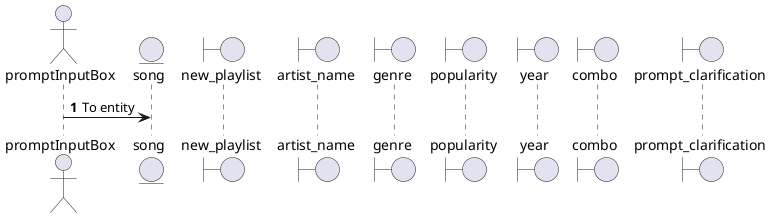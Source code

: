 @startuml
'https://plantuml.com/sequence-diagram

autonumber

actor promptInputBox as tempo
entity      song      as entities
boundary new_playlist as output
boundary artist_name as prompt1
boundary genre as prompt2
boundary popularity as prompt3
boundary year as prompt4
boundary combo as prompt5
boundary prompt_clarification as view_model


tempo -> entities : To entity




@enduml